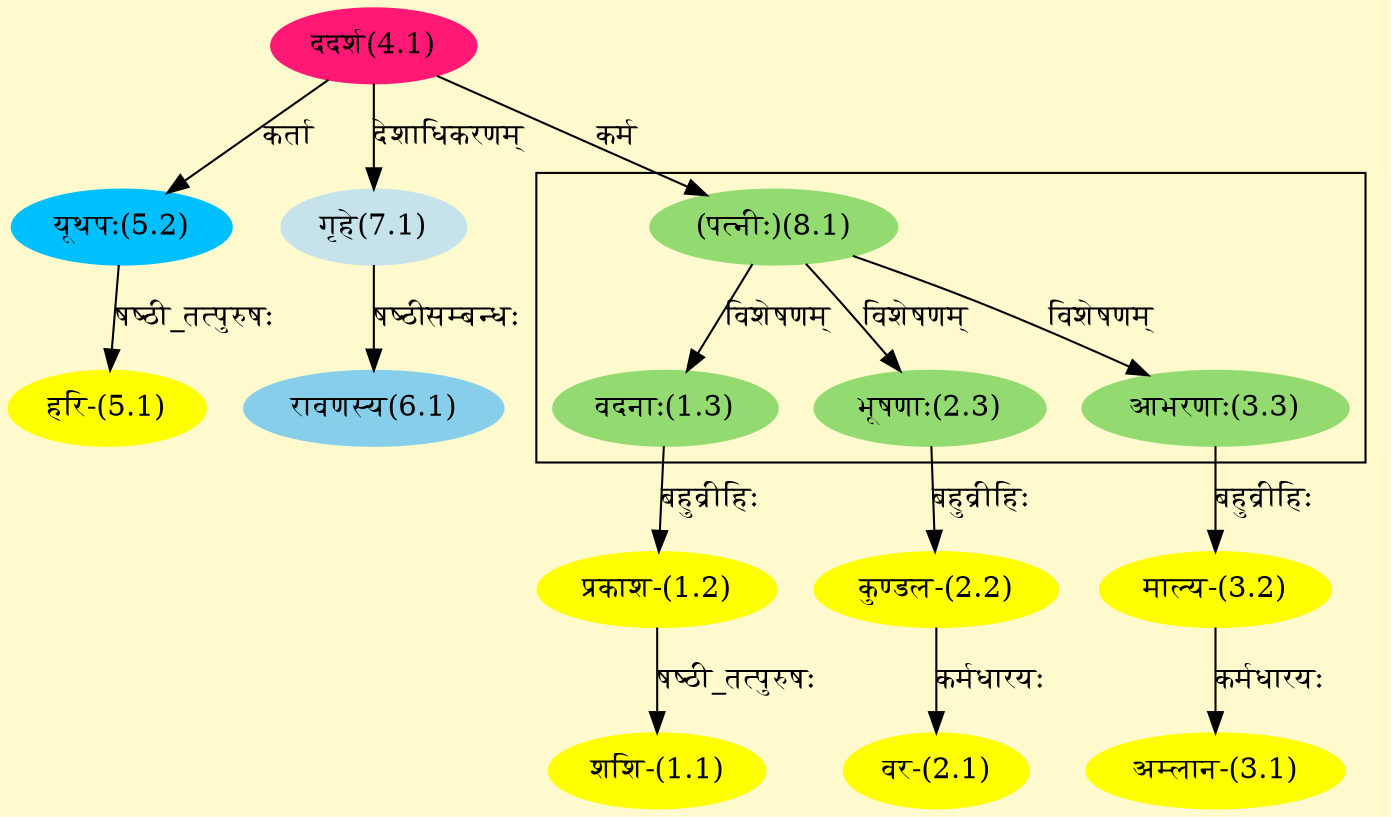 digraph G{
rankdir=BT;
 compound=true;
 bgcolor="lemonchiffon1";

subgraph cluster_1{
Node1_3 [style=filled, color="#93DB70" label = "वदनाः(1.3)"]
Node8_1 [style=filled, color="#93DB70" label = "(पत्नीः)(8.1)"]
Node2_3 [style=filled, color="#93DB70" label = "भूषणाः(2.3)"]
Node3_3 [style=filled, color="#93DB70" label = "आभरणाः(3.3)"]

}
Node1_1 [style=filled, color="#FFFF00" label = "शशि-(1.1)"]
Node1_2 [style=filled, color="#FFFF00" label = "प्रकाश-(1.2)"]
Node1_3 [style=filled, color="#93DB70" label = "वदनाः(1.3)"]
Node2_1 [style=filled, color="#FFFF00" label = "वर-(2.1)"]
Node2_2 [style=filled, color="#FFFF00" label = "कुण्डल-(2.2)"]
Node2_3 [style=filled, color="#93DB70" label = "भूषणाः(2.3)"]
Node3_1 [style=filled, color="#FFFF00" label = "अम्लान-(3.1)"]
Node3_2 [style=filled, color="#FFFF00" label = "माल्य-(3.2)"]
Node3_3 [style=filled, color="#93DB70" label = "आभरणाः(3.3)"]
Node4_1 [style=filled, color="#FF1975" label = "ददर्श(4.1)"]
Node [style=filled, color="" label = "()"]
Node5_1 [style=filled, color="#FFFF00" label = "हरि-(5.1)"]
Node5_2 [style=filled, color="#00BFFF" label = "यूथपः(5.2)"]
Node6_1 [style=filled, color="#87CEEB" label = "रावणस्य(6.1)"]
Node7_1 [style=filled, color="#C6E2EB" label = "गृहे(7.1)"]
Node8_1 [style=filled, color="#93DB70" label = "(पत्नीः)(8.1)"]
/* Start of Relations section */

Node1_1 -> Node1_2 [  label="षष्ठी_तत्पुरुषः"  dir="back" ]
Node1_2 -> Node1_3 [  label="बहुव्रीहिः"  dir="back" ]
Node1_3 -> Node8_1 [  label="विशेषणम्"  dir="back" ]
Node2_1 -> Node2_2 [  label="कर्मधारयः"  dir="back" ]
Node2_2 -> Node2_3 [  label="बहुव्रीहिः"  dir="back" ]
Node2_3 -> Node8_1 [  label="विशेषणम्"  dir="back" ]
Node3_1 -> Node3_2 [  label="कर्मधारयः"  dir="back" ]
Node3_2 -> Node3_3 [  label="बहुव्रीहिः"  dir="back" ]
Node3_3 -> Node8_1 [  label="विशेषणम्"  dir="back" ]
Node5_1 -> Node5_2 [  label="षष्ठी_तत्पुरुषः"  dir="back" ]
Node5_2 -> Node4_1 [  label="कर्ता"  dir="back" ]
Node6_1 -> Node7_1 [  label="षष्ठीसम्बन्धः"  dir="back" ]
Node7_1 -> Node4_1 [  label="देशाधिकरणम्"  dir="back" ]
Node8_1 -> Node4_1 [  label="कर्म"  dir="back" ]
}
